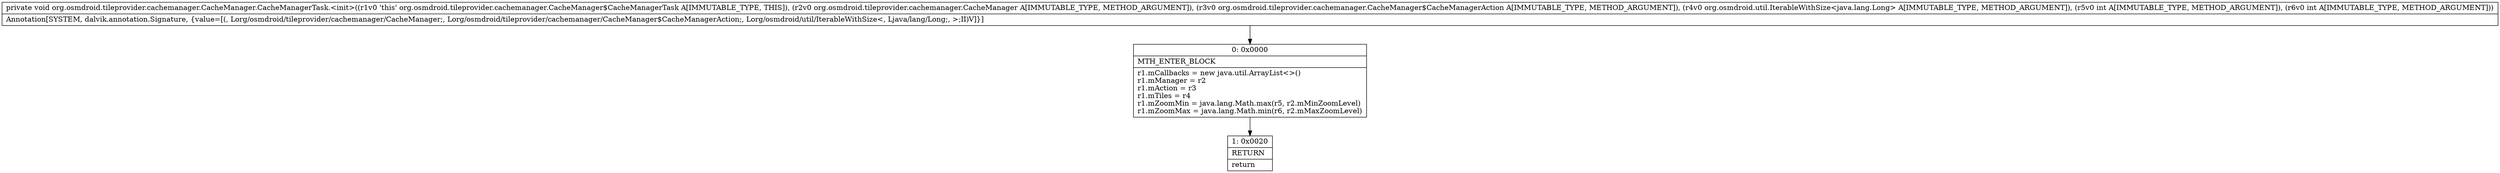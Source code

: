 digraph "CFG fororg.osmdroid.tileprovider.cachemanager.CacheManager.CacheManagerTask.\<init\>(Lorg\/osmdroid\/tileprovider\/cachemanager\/CacheManager;Lorg\/osmdroid\/tileprovider\/cachemanager\/CacheManager$CacheManagerAction;Lorg\/osmdroid\/util\/IterableWithSize;II)V" {
Node_0 [shape=record,label="{0\:\ 0x0000|MTH_ENTER_BLOCK\l|r1.mCallbacks = new java.util.ArrayList\<\>()\lr1.mManager = r2\lr1.mAction = r3\lr1.mTiles = r4\lr1.mZoomMin = java.lang.Math.max(r5, r2.mMinZoomLevel)\lr1.mZoomMax = java.lang.Math.min(r6, r2.mMaxZoomLevel)\l}"];
Node_1 [shape=record,label="{1\:\ 0x0020|RETURN\l|return\l}"];
MethodNode[shape=record,label="{private void org.osmdroid.tileprovider.cachemanager.CacheManager.CacheManagerTask.\<init\>((r1v0 'this' org.osmdroid.tileprovider.cachemanager.CacheManager$CacheManagerTask A[IMMUTABLE_TYPE, THIS]), (r2v0 org.osmdroid.tileprovider.cachemanager.CacheManager A[IMMUTABLE_TYPE, METHOD_ARGUMENT]), (r3v0 org.osmdroid.tileprovider.cachemanager.CacheManager$CacheManagerAction A[IMMUTABLE_TYPE, METHOD_ARGUMENT]), (r4v0 org.osmdroid.util.IterableWithSize\<java.lang.Long\> A[IMMUTABLE_TYPE, METHOD_ARGUMENT]), (r5v0 int A[IMMUTABLE_TYPE, METHOD_ARGUMENT]), (r6v0 int A[IMMUTABLE_TYPE, METHOD_ARGUMENT]))  | Annotation[SYSTEM, dalvik.annotation.Signature, \{value=[(, Lorg\/osmdroid\/tileprovider\/cachemanager\/CacheManager;, Lorg\/osmdroid\/tileprovider\/cachemanager\/CacheManager$CacheManagerAction;, Lorg\/osmdroid\/util\/IterableWithSize\<, Ljava\/lang\/Long;, \>;II)V]\}]\l}"];
MethodNode -> Node_0;
Node_0 -> Node_1;
}

